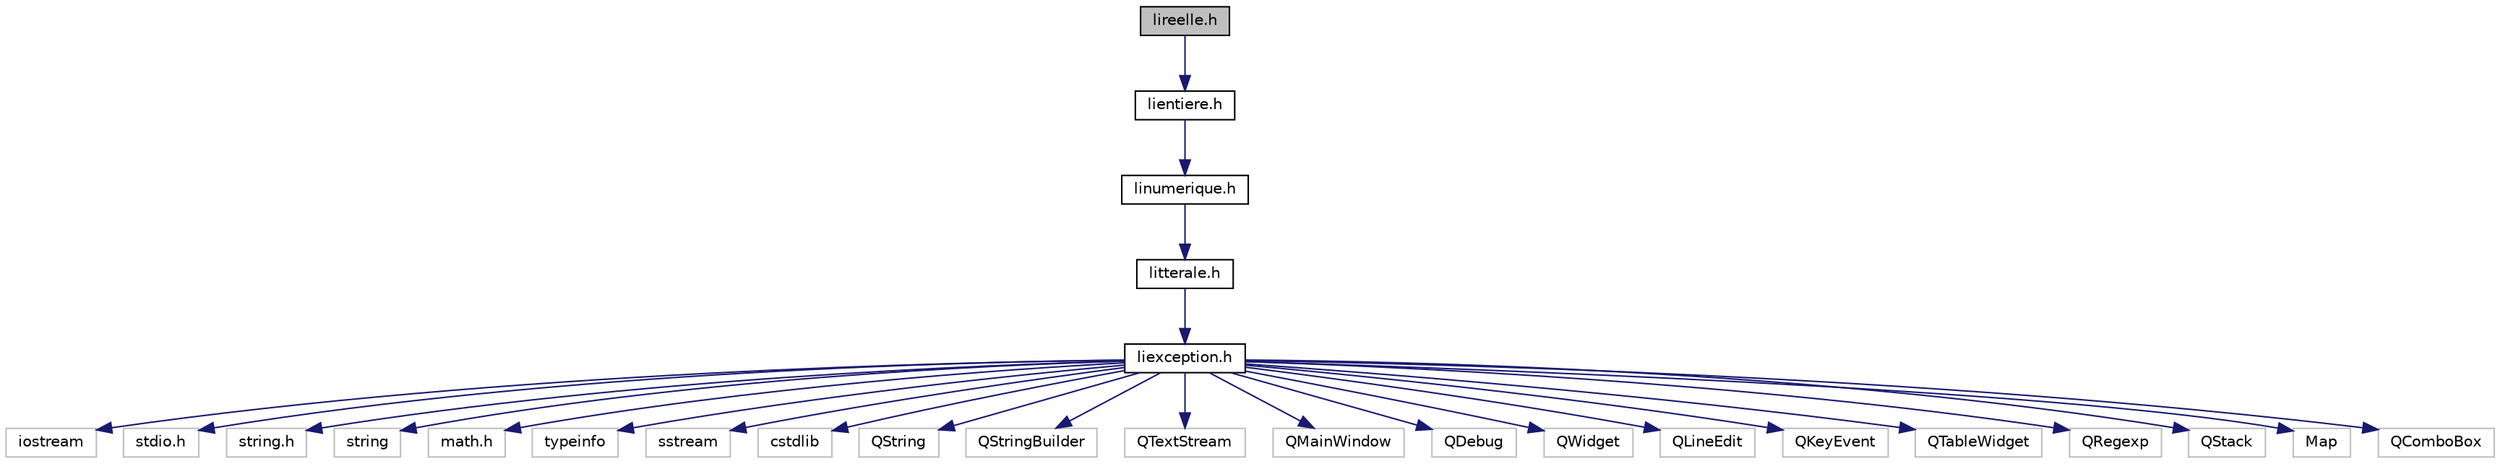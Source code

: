 digraph "lireelle.h"
{
  edge [fontname="Helvetica",fontsize="10",labelfontname="Helvetica",labelfontsize="10"];
  node [fontname="Helvetica",fontsize="10",shape=record];
  Node1 [label="lireelle.h",height=0.2,width=0.4,color="black", fillcolor="grey75", style="filled", fontcolor="black"];
  Node1 -> Node2 [color="midnightblue",fontsize="10",style="solid",fontname="Helvetica"];
  Node2 [label="lientiere.h",height=0.2,width=0.4,color="black", fillcolor="white", style="filled",URL="$lientiere_8h.html",tooltip="file where the class LiEntiere is defined "];
  Node2 -> Node3 [color="midnightblue",fontsize="10",style="solid",fontname="Helvetica"];
  Node3 [label="linumerique.h",height=0.2,width=0.4,color="black", fillcolor="white", style="filled",URL="$linumerique_8h.html",tooltip="file where the class LiNumerique is defined "];
  Node3 -> Node4 [color="midnightblue",fontsize="10",style="solid",fontname="Helvetica"];
  Node4 [label="litterale.h",height=0.2,width=0.4,color="black", fillcolor="white", style="filled",URL="$litterale_8h.html",tooltip="file all the methods of the different Litterale class are defined "];
  Node4 -> Node5 [color="midnightblue",fontsize="10",style="solid",fontname="Helvetica"];
  Node5 [label="liexception.h",height=0.2,width=0.4,color="black", fillcolor="white", style="filled",URL="$liexception_8h.html",tooltip="file where the class managing the exception is defined "];
  Node5 -> Node6 [color="midnightblue",fontsize="10",style="solid",fontname="Helvetica"];
  Node6 [label="iostream",height=0.2,width=0.4,color="grey75", fillcolor="white", style="filled"];
  Node5 -> Node7 [color="midnightblue",fontsize="10",style="solid",fontname="Helvetica"];
  Node7 [label="stdio.h",height=0.2,width=0.4,color="grey75", fillcolor="white", style="filled"];
  Node5 -> Node8 [color="midnightblue",fontsize="10",style="solid",fontname="Helvetica"];
  Node8 [label="string.h",height=0.2,width=0.4,color="grey75", fillcolor="white", style="filled"];
  Node5 -> Node9 [color="midnightblue",fontsize="10",style="solid",fontname="Helvetica"];
  Node9 [label="string",height=0.2,width=0.4,color="grey75", fillcolor="white", style="filled"];
  Node5 -> Node10 [color="midnightblue",fontsize="10",style="solid",fontname="Helvetica"];
  Node10 [label="math.h",height=0.2,width=0.4,color="grey75", fillcolor="white", style="filled"];
  Node5 -> Node11 [color="midnightblue",fontsize="10",style="solid",fontname="Helvetica"];
  Node11 [label="typeinfo",height=0.2,width=0.4,color="grey75", fillcolor="white", style="filled"];
  Node5 -> Node12 [color="midnightblue",fontsize="10",style="solid",fontname="Helvetica"];
  Node12 [label="sstream",height=0.2,width=0.4,color="grey75", fillcolor="white", style="filled"];
  Node5 -> Node13 [color="midnightblue",fontsize="10",style="solid",fontname="Helvetica"];
  Node13 [label="cstdlib",height=0.2,width=0.4,color="grey75", fillcolor="white", style="filled"];
  Node5 -> Node14 [color="midnightblue",fontsize="10",style="solid",fontname="Helvetica"];
  Node14 [label="QString",height=0.2,width=0.4,color="grey75", fillcolor="white", style="filled"];
  Node5 -> Node15 [color="midnightblue",fontsize="10",style="solid",fontname="Helvetica"];
  Node15 [label="QStringBuilder",height=0.2,width=0.4,color="grey75", fillcolor="white", style="filled"];
  Node5 -> Node16 [color="midnightblue",fontsize="10",style="solid",fontname="Helvetica"];
  Node16 [label="QTextStream",height=0.2,width=0.4,color="grey75", fillcolor="white", style="filled"];
  Node5 -> Node17 [color="midnightblue",fontsize="10",style="solid",fontname="Helvetica"];
  Node17 [label="QMainWindow",height=0.2,width=0.4,color="grey75", fillcolor="white", style="filled"];
  Node5 -> Node18 [color="midnightblue",fontsize="10",style="solid",fontname="Helvetica"];
  Node18 [label="QDebug",height=0.2,width=0.4,color="grey75", fillcolor="white", style="filled"];
  Node5 -> Node19 [color="midnightblue",fontsize="10",style="solid",fontname="Helvetica"];
  Node19 [label="QWidget",height=0.2,width=0.4,color="grey75", fillcolor="white", style="filled"];
  Node5 -> Node20 [color="midnightblue",fontsize="10",style="solid",fontname="Helvetica"];
  Node20 [label="QLineEdit",height=0.2,width=0.4,color="grey75", fillcolor="white", style="filled"];
  Node5 -> Node21 [color="midnightblue",fontsize="10",style="solid",fontname="Helvetica"];
  Node21 [label="QKeyEvent",height=0.2,width=0.4,color="grey75", fillcolor="white", style="filled"];
  Node5 -> Node22 [color="midnightblue",fontsize="10",style="solid",fontname="Helvetica"];
  Node22 [label="QTableWidget",height=0.2,width=0.4,color="grey75", fillcolor="white", style="filled"];
  Node5 -> Node23 [color="midnightblue",fontsize="10",style="solid",fontname="Helvetica"];
  Node23 [label="QRegexp",height=0.2,width=0.4,color="grey75", fillcolor="white", style="filled"];
  Node5 -> Node24 [color="midnightblue",fontsize="10",style="solid",fontname="Helvetica"];
  Node24 [label="QStack",height=0.2,width=0.4,color="grey75", fillcolor="white", style="filled"];
  Node5 -> Node25 [color="midnightblue",fontsize="10",style="solid",fontname="Helvetica"];
  Node25 [label="Map",height=0.2,width=0.4,color="grey75", fillcolor="white", style="filled"];
  Node5 -> Node26 [color="midnightblue",fontsize="10",style="solid",fontname="Helvetica"];
  Node26 [label="QComboBox",height=0.2,width=0.4,color="grey75", fillcolor="white", style="filled"];
}
